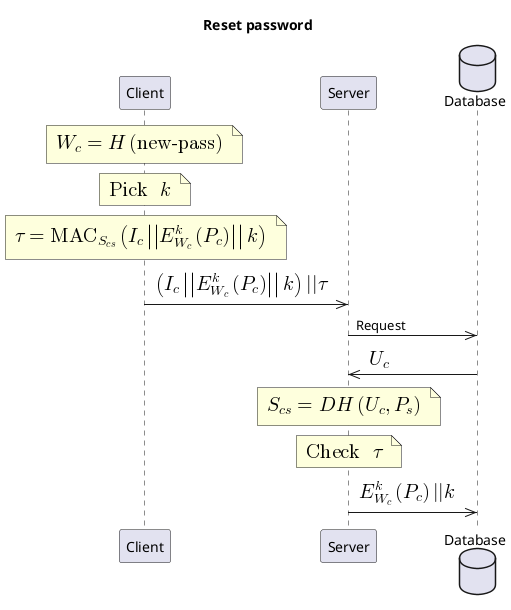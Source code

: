 @startuml
title Reset password

participant Client
participant Server
database Database

note over Client
  <math>W_c = H("new-pass")</math>
end note

note over Client
  <math>"Pick " k_</math>
end note

note over Client
  <math>\tau = "MAC"_{S_{cs}}(I_c || E_{W_c}^k(P_c) || k)</math>
end note

Client ->> Server: <math>(I_c || E_{W_c}^{k}(P_c) || k) || \tau</math>
Server ->> Database: Request
Database ->> Server: <math>U_c</math>

note over Server
    <math>S_{cs} = DH(U_c, P_s)</math>
end note

note over Server
    <math>"Check " \tau</math>
end note




Server ->> Database: <math>E_{W_c}^{k}(P_c) || k</math>
@enduml